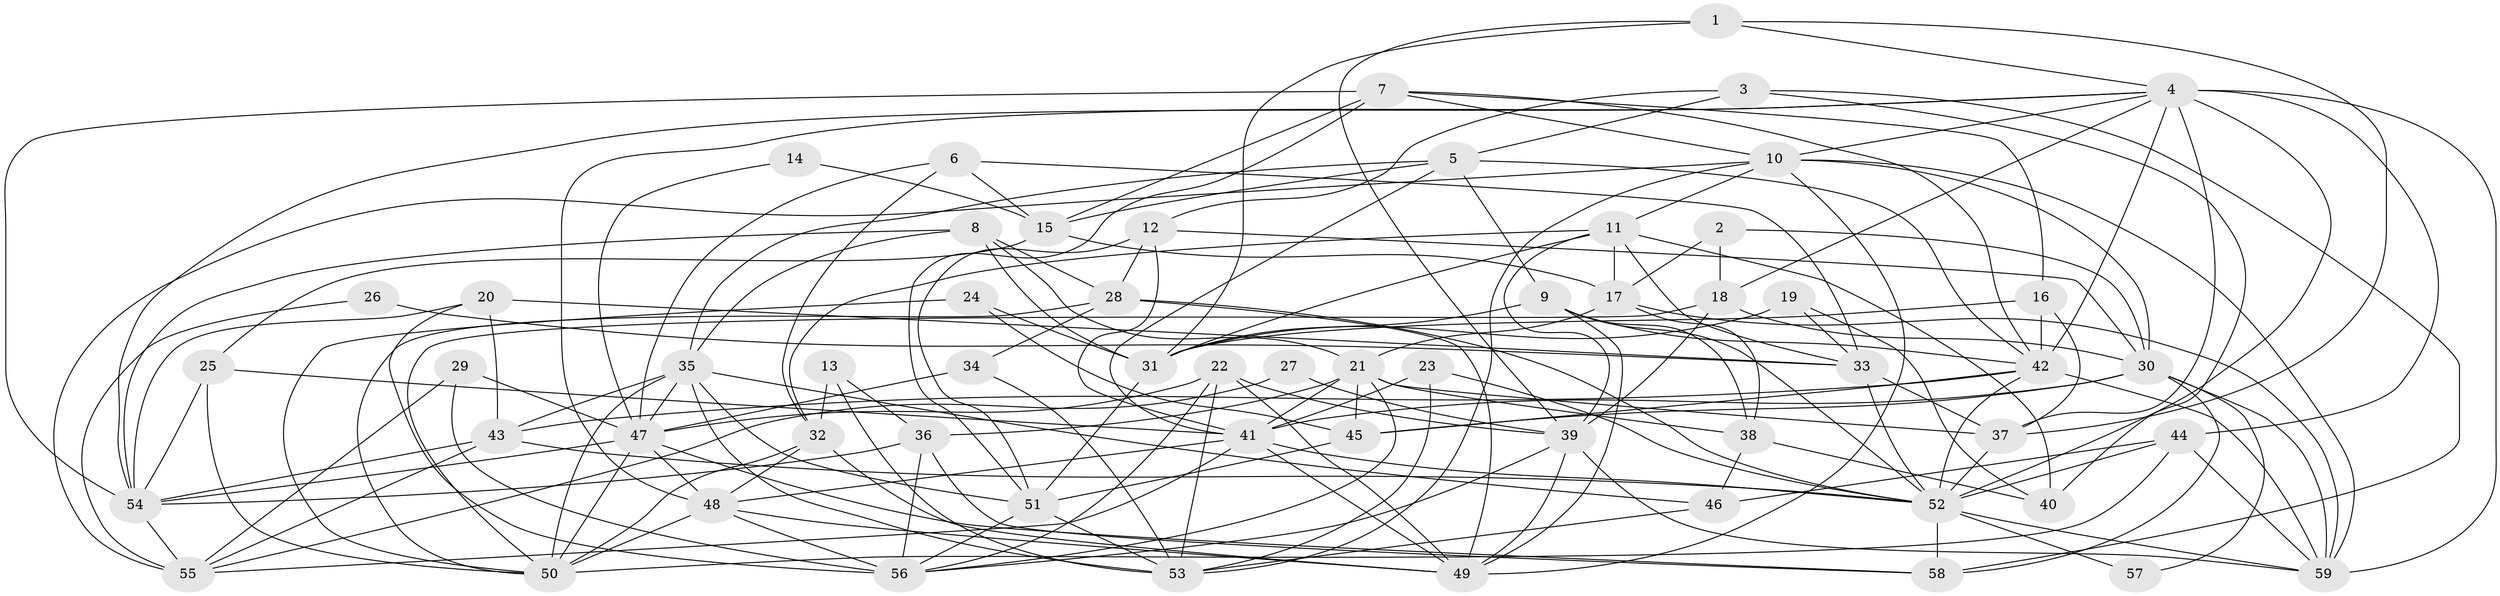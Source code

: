 // original degree distribution, {4: 0.2627118644067797, 5: 0.2542372881355932, 6: 0.059322033898305086, 3: 0.2457627118644068, 2: 0.13559322033898305, 8: 0.01694915254237288, 7: 0.025423728813559324}
// Generated by graph-tools (version 1.1) at 2025/26/03/09/25 03:26:15]
// undirected, 59 vertices, 173 edges
graph export_dot {
graph [start="1"]
  node [color=gray90,style=filled];
  1;
  2;
  3;
  4;
  5;
  6;
  7;
  8;
  9;
  10;
  11;
  12;
  13;
  14;
  15;
  16;
  17;
  18;
  19;
  20;
  21;
  22;
  23;
  24;
  25;
  26;
  27;
  28;
  29;
  30;
  31;
  32;
  33;
  34;
  35;
  36;
  37;
  38;
  39;
  40;
  41;
  42;
  43;
  44;
  45;
  46;
  47;
  48;
  49;
  50;
  51;
  52;
  53;
  54;
  55;
  56;
  57;
  58;
  59;
  1 -- 4 [weight=1.0];
  1 -- 31 [weight=1.0];
  1 -- 37 [weight=1.0];
  1 -- 39 [weight=1.0];
  2 -- 17 [weight=1.0];
  2 -- 18 [weight=1.0];
  2 -- 30 [weight=1.0];
  3 -- 5 [weight=1.0];
  3 -- 12 [weight=1.0];
  3 -- 40 [weight=1.0];
  3 -- 58 [weight=1.0];
  4 -- 10 [weight=1.0];
  4 -- 18 [weight=1.0];
  4 -- 37 [weight=1.0];
  4 -- 42 [weight=1.0];
  4 -- 44 [weight=1.0];
  4 -- 48 [weight=1.0];
  4 -- 52 [weight=1.0];
  4 -- 54 [weight=1.0];
  4 -- 59 [weight=1.0];
  5 -- 9 [weight=1.0];
  5 -- 15 [weight=1.0];
  5 -- 35 [weight=1.0];
  5 -- 41 [weight=1.0];
  5 -- 42 [weight=1.0];
  6 -- 15 [weight=1.0];
  6 -- 32 [weight=1.0];
  6 -- 33 [weight=1.0];
  6 -- 47 [weight=1.0];
  7 -- 10 [weight=1.0];
  7 -- 15 [weight=1.0];
  7 -- 16 [weight=1.0];
  7 -- 42 [weight=1.0];
  7 -- 51 [weight=1.0];
  7 -- 54 [weight=1.0];
  8 -- 21 [weight=1.0];
  8 -- 28 [weight=1.0];
  8 -- 31 [weight=1.0];
  8 -- 35 [weight=1.0];
  8 -- 54 [weight=1.0];
  9 -- 31 [weight=1.0];
  9 -- 38 [weight=1.0];
  9 -- 42 [weight=1.0];
  9 -- 49 [weight=1.0];
  9 -- 52 [weight=1.0];
  10 -- 11 [weight=1.0];
  10 -- 30 [weight=1.0];
  10 -- 49 [weight=1.0];
  10 -- 53 [weight=1.0];
  10 -- 55 [weight=1.0];
  10 -- 59 [weight=1.0];
  11 -- 17 [weight=1.0];
  11 -- 31 [weight=1.0];
  11 -- 32 [weight=1.0];
  11 -- 33 [weight=1.0];
  11 -- 39 [weight=1.0];
  11 -- 40 [weight=1.0];
  12 -- 28 [weight=1.0];
  12 -- 30 [weight=1.0];
  12 -- 41 [weight=1.0];
  12 -- 51 [weight=2.0];
  13 -- 32 [weight=1.0];
  13 -- 36 [weight=1.0];
  13 -- 53 [weight=1.0];
  14 -- 15 [weight=1.0];
  14 -- 47 [weight=1.0];
  15 -- 17 [weight=1.0];
  15 -- 25 [weight=1.0];
  16 -- 31 [weight=1.0];
  16 -- 37 [weight=1.0];
  16 -- 42 [weight=1.0];
  17 -- 21 [weight=1.0];
  17 -- 38 [weight=1.0];
  17 -- 59 [weight=1.0];
  18 -- 30 [weight=1.0];
  18 -- 39 [weight=1.0];
  18 -- 50 [weight=1.0];
  19 -- 31 [weight=1.0];
  19 -- 33 [weight=1.0];
  19 -- 40 [weight=1.0];
  20 -- 33 [weight=1.0];
  20 -- 43 [weight=1.0];
  20 -- 54 [weight=1.0];
  20 -- 56 [weight=1.0];
  21 -- 36 [weight=1.0];
  21 -- 37 [weight=1.0];
  21 -- 38 [weight=1.0];
  21 -- 41 [weight=1.0];
  21 -- 45 [weight=1.0];
  21 -- 56 [weight=1.0];
  22 -- 39 [weight=1.0];
  22 -- 47 [weight=1.0];
  22 -- 49 [weight=1.0];
  22 -- 53 [weight=1.0];
  22 -- 56 [weight=1.0];
  23 -- 41 [weight=1.0];
  23 -- 52 [weight=1.0];
  23 -- 53 [weight=1.0];
  24 -- 31 [weight=1.0];
  24 -- 45 [weight=1.0];
  24 -- 50 [weight=1.0];
  25 -- 41 [weight=1.0];
  25 -- 50 [weight=1.0];
  25 -- 54 [weight=1.0];
  26 -- 33 [weight=1.0];
  26 -- 55 [weight=1.0];
  27 -- 39 [weight=1.0];
  27 -- 55 [weight=1.0];
  28 -- 34 [weight=1.0];
  28 -- 49 [weight=1.0];
  28 -- 50 [weight=1.0];
  28 -- 52 [weight=1.0];
  29 -- 47 [weight=1.0];
  29 -- 55 [weight=1.0];
  29 -- 56 [weight=1.0];
  30 -- 41 [weight=1.0];
  30 -- 45 [weight=1.0];
  30 -- 57 [weight=1.0];
  30 -- 58 [weight=1.0];
  30 -- 59 [weight=1.0];
  31 -- 51 [weight=1.0];
  32 -- 48 [weight=1.0];
  32 -- 49 [weight=1.0];
  32 -- 50 [weight=1.0];
  33 -- 37 [weight=1.0];
  33 -- 52 [weight=1.0];
  34 -- 47 [weight=1.0];
  34 -- 53 [weight=1.0];
  35 -- 43 [weight=1.0];
  35 -- 46 [weight=1.0];
  35 -- 47 [weight=1.0];
  35 -- 50 [weight=1.0];
  35 -- 51 [weight=1.0];
  35 -- 53 [weight=1.0];
  36 -- 54 [weight=1.0];
  36 -- 56 [weight=1.0];
  36 -- 58 [weight=1.0];
  37 -- 52 [weight=1.0];
  38 -- 40 [weight=1.0];
  38 -- 46 [weight=1.0];
  39 -- 49 [weight=1.0];
  39 -- 56 [weight=1.0];
  39 -- 59 [weight=1.0];
  41 -- 48 [weight=1.0];
  41 -- 49 [weight=1.0];
  41 -- 52 [weight=1.0];
  41 -- 55 [weight=1.0];
  42 -- 43 [weight=1.0];
  42 -- 45 [weight=1.0];
  42 -- 52 [weight=1.0];
  42 -- 59 [weight=1.0];
  43 -- 52 [weight=1.0];
  43 -- 54 [weight=2.0];
  43 -- 55 [weight=1.0];
  44 -- 46 [weight=1.0];
  44 -- 50 [weight=1.0];
  44 -- 52 [weight=1.0];
  44 -- 59 [weight=1.0];
  45 -- 51 [weight=1.0];
  46 -- 53 [weight=1.0];
  47 -- 48 [weight=2.0];
  47 -- 50 [weight=1.0];
  47 -- 54 [weight=1.0];
  47 -- 58 [weight=1.0];
  48 -- 49 [weight=1.0];
  48 -- 50 [weight=1.0];
  48 -- 56 [weight=1.0];
  51 -- 53 [weight=1.0];
  51 -- 56 [weight=1.0];
  52 -- 57 [weight=1.0];
  52 -- 58 [weight=1.0];
  52 -- 59 [weight=1.0];
  54 -- 55 [weight=1.0];
}
